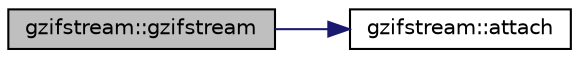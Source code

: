 digraph "gzifstream::gzifstream"
{
  edge [fontname="Helvetica",fontsize="10",labelfontname="Helvetica",labelfontsize="10"];
  node [fontname="Helvetica",fontsize="10",shape=record];
  rankdir="LR";
  Node1 [label="gzifstream::gzifstream",height=0.2,width=0.4,color="black", fillcolor="grey75", style="filled", fontcolor="black"];
  Node1 -> Node2 [color="midnightblue",fontsize="10",style="solid",fontname="Helvetica"];
  Node2 [label="gzifstream::attach",height=0.2,width=0.4,color="black", fillcolor="white", style="filled",URL="$classgzifstream.html#a24aff901c395acbdaddb7878f4ddb7aa",tooltip="Attach to already open gzipped file. "];
}
